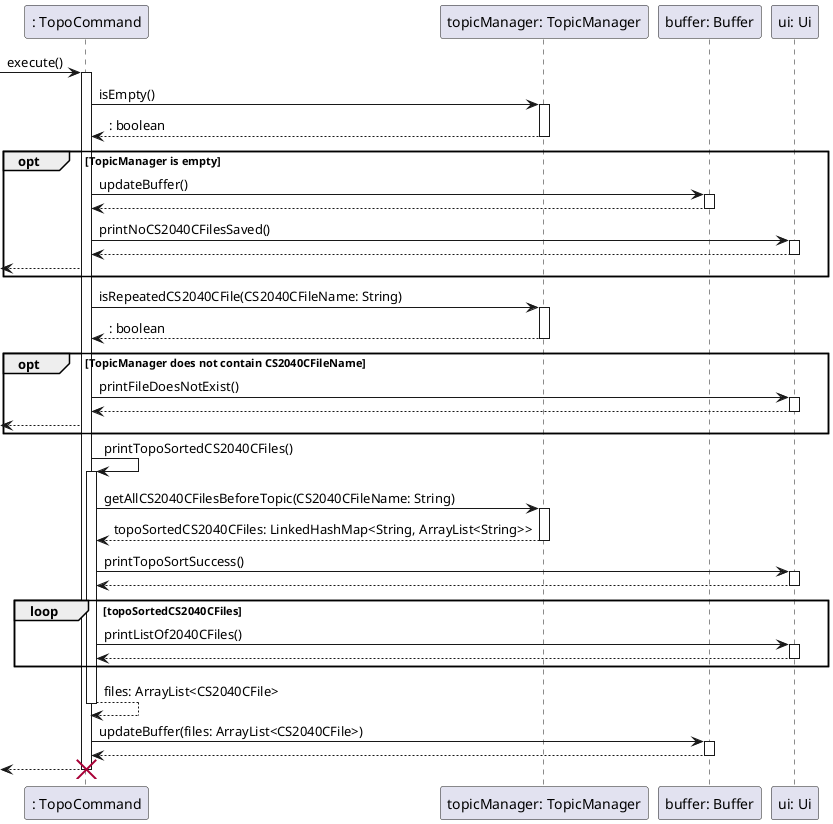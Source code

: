 @startuml
'https://plantuml.com/sequence-diagram

participant ": TopoCommand" as TopoCommand
participant "topicManager: TopicManager" as TopicManager
participant "buffer: Buffer" as Buffer
participant "ui: Ui" as Ui

-> TopoCommand : execute()
activate TopoCommand
    TopoCommand -> TopicManager: isEmpty()
    activate TopicManager
    return : boolean

    opt TopicManager is empty
        TopoCommand -> Buffer: updateBuffer()
        activate Buffer
        return

        TopoCommand -> Ui: printNoCS2040CFilesSaved()
        activate Ui
        return
        <-- TopoCommand
    end

    TopoCommand -> TopicManager: isRepeatedCS2040CFile(CS2040CFileName: String)
    activate TopicManager
    return : boolean

    opt TopicManager does not contain CS2040CFileName
        TopoCommand -> Ui: printFileDoesNotExist()
        activate Ui
        return
        <-- TopoCommand
    end

    TopoCommand -> TopoCommand: printTopoSortedCS2040CFiles()
    activate TopoCommand
        TopoCommand -> TopicManager: getAllCS2040CFilesBeforeTopic(CS2040CFileName: String)
        activate TopicManager
        return topoSortedCS2040CFiles: LinkedHashMap<String, ArrayList<String>>

        TopoCommand -> Ui: printTopoSortSuccess()
        activate Ui
        return

        loop topoSortedCS2040CFiles
            TopoCommand -> Ui: printListOf2040CFiles()
            activate Ui
            return
        end
    return files: ArrayList<CS2040CFile>

    TopoCommand -> Buffer: updateBuffer(files: ArrayList<CS2040CFile>)
    activate Buffer
    return
return
destroy TopoCommand
@enduml